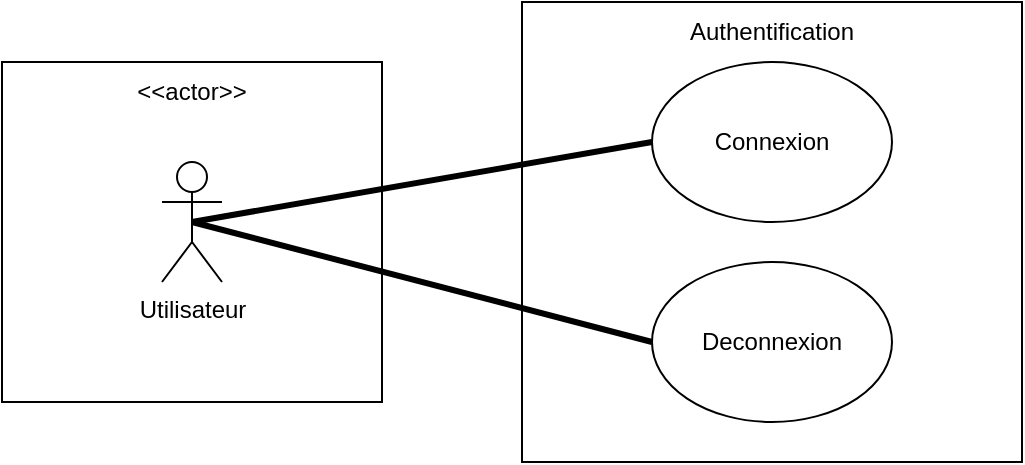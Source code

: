 <mxfile version="23.1.5" type="device">
  <diagram name="Page-1" id="R0wjLpWjG5bwHOQ1bxZC">
    <mxGraphModel dx="1434" dy="836" grid="1" gridSize="10" guides="1" tooltips="1" connect="1" arrows="1" fold="1" page="1" pageScale="1" pageWidth="827" pageHeight="1169" math="0" shadow="0">
      <root>
        <mxCell id="0" />
        <mxCell id="1" parent="0" />
        <mxCell id="idGsmURpZj5IsuFKCBlc-5" value="" style="rounded=0;whiteSpace=wrap;html=1;" vertex="1" parent="1">
          <mxGeometry x="370" y="260" width="250" height="230" as="geometry" />
        </mxCell>
        <mxCell id="idGsmURpZj5IsuFKCBlc-6" value="Authentification" style="text;html=1;align=center;verticalAlign=middle;whiteSpace=wrap;rounded=0;" vertex="1" parent="1">
          <mxGeometry x="465" y="260" width="60" height="30" as="geometry" />
        </mxCell>
        <mxCell id="idGsmURpZj5IsuFKCBlc-7" value="Connexion" style="ellipse;whiteSpace=wrap;html=1;" vertex="1" parent="1">
          <mxGeometry x="435" y="290" width="120" height="80" as="geometry" />
        </mxCell>
        <mxCell id="idGsmURpZj5IsuFKCBlc-8" value="Deconnexion" style="ellipse;whiteSpace=wrap;html=1;" vertex="1" parent="1">
          <mxGeometry x="435" y="390" width="120" height="80" as="geometry" />
        </mxCell>
        <mxCell id="idGsmURpZj5IsuFKCBlc-9" value="" style="rounded=0;whiteSpace=wrap;html=1;" vertex="1" parent="1">
          <mxGeometry x="110" y="290" width="190" height="170" as="geometry" />
        </mxCell>
        <mxCell id="idGsmURpZj5IsuFKCBlc-10" value="Utilisateur" style="shape=umlActor;verticalLabelPosition=bottom;verticalAlign=top;html=1;outlineConnect=0;" vertex="1" parent="1">
          <mxGeometry x="190" y="340" width="30" height="60" as="geometry" />
        </mxCell>
        <mxCell id="idGsmURpZj5IsuFKCBlc-11" value="&amp;lt;&amp;lt;actor&amp;gt;&amp;gt;" style="text;html=1;align=center;verticalAlign=middle;whiteSpace=wrap;rounded=0;" vertex="1" parent="1">
          <mxGeometry x="175" y="290" width="60" height="30" as="geometry" />
        </mxCell>
        <mxCell id="idGsmURpZj5IsuFKCBlc-12" value="" style="endArrow=none;startArrow=none;endFill=0;startFill=0;endSize=8;html=1;verticalAlign=bottom;labelBackgroundColor=none;strokeWidth=3;rounded=0;exitX=0.5;exitY=0.5;exitDx=0;exitDy=0;exitPerimeter=0;entryX=0;entryY=0.5;entryDx=0;entryDy=0;" edge="1" parent="1" source="idGsmURpZj5IsuFKCBlc-10" target="idGsmURpZj5IsuFKCBlc-7">
          <mxGeometry width="160" relative="1" as="geometry">
            <mxPoint x="240" y="350" as="sourcePoint" />
            <mxPoint x="400" y="350" as="targetPoint" />
          </mxGeometry>
        </mxCell>
        <mxCell id="idGsmURpZj5IsuFKCBlc-13" value="" style="endArrow=none;startArrow=none;endFill=0;startFill=0;endSize=8;html=1;verticalAlign=bottom;labelBackgroundColor=none;strokeWidth=3;rounded=0;exitX=0.5;exitY=0.5;exitDx=0;exitDy=0;exitPerimeter=0;entryX=0;entryY=0.5;entryDx=0;entryDy=0;" edge="1" parent="1" source="idGsmURpZj5IsuFKCBlc-10" target="idGsmURpZj5IsuFKCBlc-8">
          <mxGeometry width="160" relative="1" as="geometry">
            <mxPoint x="155" y="380" as="sourcePoint" />
            <mxPoint x="445" y="340" as="targetPoint" />
          </mxGeometry>
        </mxCell>
      </root>
    </mxGraphModel>
  </diagram>
</mxfile>
